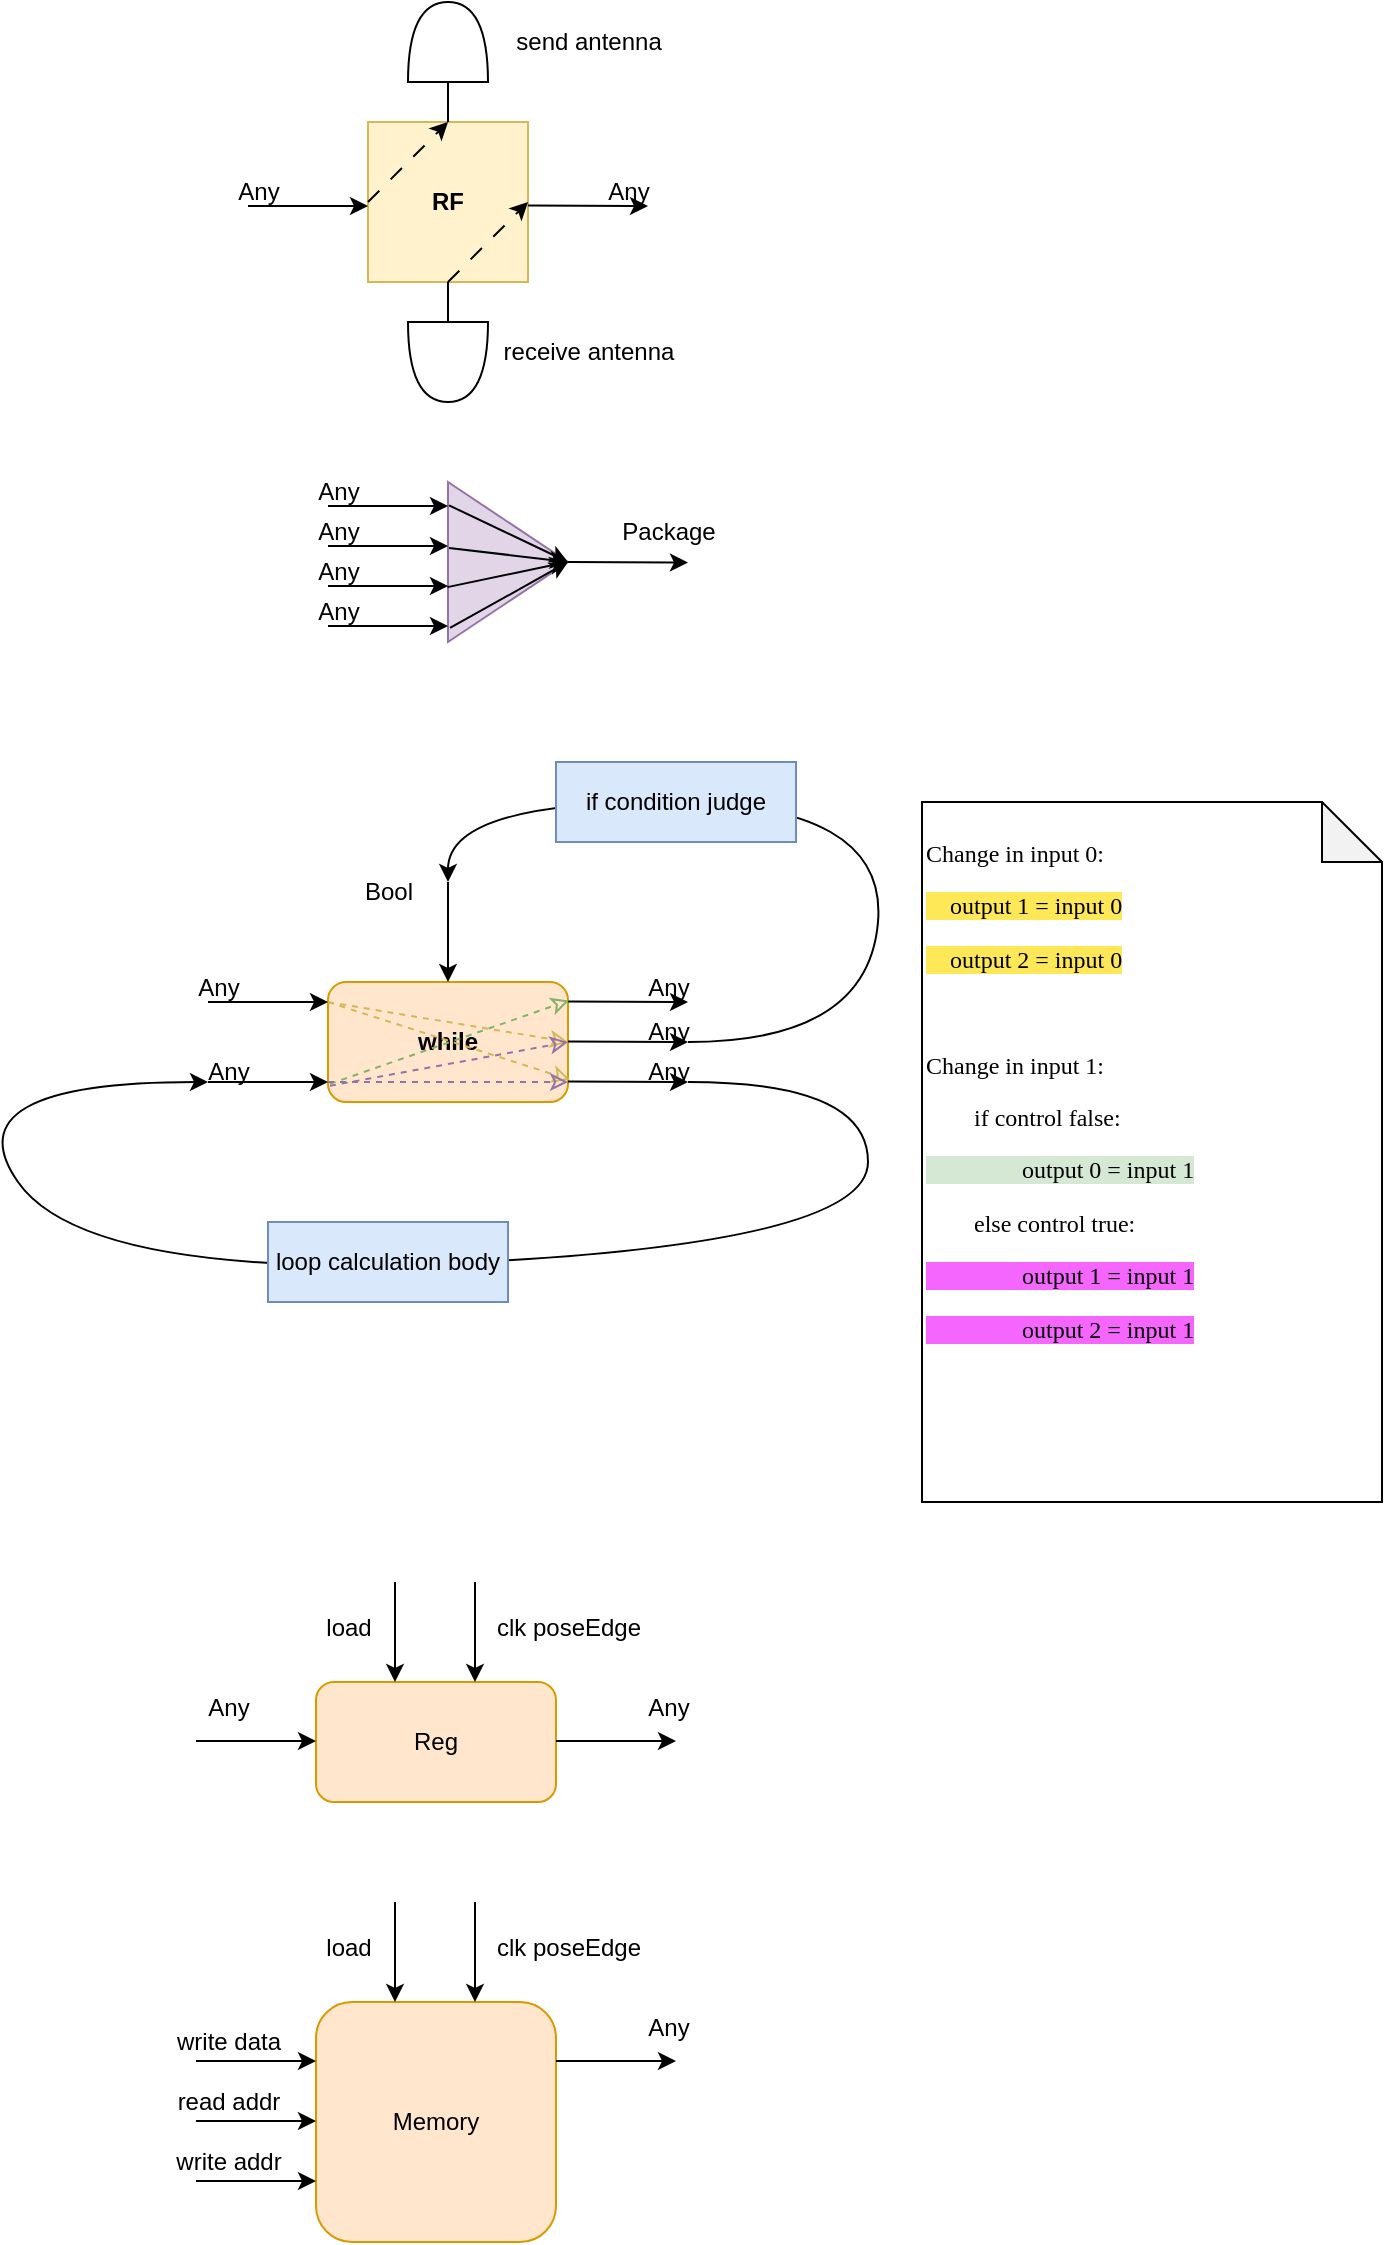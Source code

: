 <mxfile version="24.0.4" type="device">
  <diagram name="第 1 页" id="mylq63slfxLQx6wNypkX">
    <mxGraphModel dx="1562" dy="2078" grid="1" gridSize="10" guides="1" tooltips="1" connect="1" arrows="1" fold="1" page="1" pageScale="1" pageWidth="827" pageHeight="1169" math="0" shadow="0">
      <root>
        <mxCell id="0" />
        <mxCell id="1" parent="0" />
        <mxCell id="DjwsQ6T4ATZzyBEK2xcY-18" value="Any" style="text;html=1;align=center;verticalAlign=middle;resizable=0;points=[];autosize=1;strokeColor=none;fillColor=none;rotation=0;" parent="1" vertex="1">
          <mxGeometry x="230" y="340" width="40" height="30" as="geometry" />
        </mxCell>
        <mxCell id="DjwsQ6T4ATZzyBEK2xcY-17" value="Any" style="text;html=1;align=center;verticalAlign=middle;resizable=0;points=[];autosize=1;strokeColor=none;fillColor=none;rotation=0;" parent="1" vertex="1">
          <mxGeometry x="450" y="340" width="40" height="30" as="geometry" />
        </mxCell>
        <mxCell id="DjwsQ6T4ATZzyBEK2xcY-1" value="&lt;b&gt;while&lt;/b&gt;" style="rounded=1;whiteSpace=wrap;html=1;fillColor=#ffe6cc;strokeColor=#d79b00;" parent="1" vertex="1">
          <mxGeometry x="300" y="310" width="120" height="60" as="geometry" />
        </mxCell>
        <mxCell id="DjwsQ6T4ATZzyBEK2xcY-4" value="" style="edgeStyle=none;orthogonalLoop=1;jettySize=auto;html=1;rounded=0;" parent="1" edge="1">
          <mxGeometry width="100" relative="1" as="geometry">
            <mxPoint x="240" y="320" as="sourcePoint" />
            <mxPoint x="300" y="320" as="targetPoint" />
            <Array as="points" />
          </mxGeometry>
        </mxCell>
        <mxCell id="DjwsQ6T4ATZzyBEK2xcY-5" value="" style="edgeStyle=none;orthogonalLoop=1;jettySize=auto;html=1;rounded=0;" parent="1" edge="1">
          <mxGeometry width="100" relative="1" as="geometry">
            <mxPoint x="240" y="360" as="sourcePoint" />
            <mxPoint x="300" y="360" as="targetPoint" />
            <Array as="points" />
          </mxGeometry>
        </mxCell>
        <mxCell id="DjwsQ6T4ATZzyBEK2xcY-6" value="" style="edgeStyle=none;orthogonalLoop=1;jettySize=auto;html=1;rounded=0;entryX=0.5;entryY=0;entryDx=0;entryDy=0;" parent="1" target="DjwsQ6T4ATZzyBEK2xcY-1" edge="1">
          <mxGeometry width="100" relative="1" as="geometry">
            <mxPoint x="360" y="260" as="sourcePoint" />
            <mxPoint x="460" y="260" as="targetPoint" />
            <Array as="points" />
          </mxGeometry>
        </mxCell>
        <mxCell id="DjwsQ6T4ATZzyBEK2xcY-7" value="" style="edgeStyle=none;orthogonalLoop=1;jettySize=auto;html=1;rounded=0;" parent="1" edge="1">
          <mxGeometry width="100" relative="1" as="geometry">
            <mxPoint x="420" y="319.71" as="sourcePoint" />
            <mxPoint x="480" y="320" as="targetPoint" />
            <Array as="points" />
          </mxGeometry>
        </mxCell>
        <mxCell id="DjwsQ6T4ATZzyBEK2xcY-8" value="" style="edgeStyle=none;orthogonalLoop=1;jettySize=auto;html=1;rounded=0;" parent="1" edge="1">
          <mxGeometry width="100" relative="1" as="geometry">
            <mxPoint x="420" y="359.71" as="sourcePoint" />
            <mxPoint x="480" y="360" as="targetPoint" />
            <Array as="points" />
          </mxGeometry>
        </mxCell>
        <mxCell id="DjwsQ6T4ATZzyBEK2xcY-9" value="" style="edgeStyle=none;orthogonalLoop=1;jettySize=auto;html=1;rounded=0;" parent="1" edge="1">
          <mxGeometry width="100" relative="1" as="geometry">
            <mxPoint x="420" y="339.71" as="sourcePoint" />
            <mxPoint x="480" y="340" as="targetPoint" />
            <Array as="points" />
          </mxGeometry>
        </mxCell>
        <mxCell id="DjwsQ6T4ATZzyBEK2xcY-12" value="" style="curved=1;endArrow=classic;html=1;rounded=0;" parent="1" edge="1">
          <mxGeometry width="50" height="50" relative="1" as="geometry">
            <mxPoint x="480" y="340" as="sourcePoint" />
            <mxPoint x="360" y="260" as="targetPoint" />
            <Array as="points">
              <mxPoint x="570" y="340" />
              <mxPoint x="580" y="220" />
              <mxPoint x="360" y="220" />
            </Array>
          </mxGeometry>
        </mxCell>
        <mxCell id="DjwsQ6T4ATZzyBEK2xcY-14" value="if condition judge" style="rounded=0;whiteSpace=wrap;html=1;fillColor=#dae8fc;strokeColor=#6c8ebf;" parent="1" vertex="1">
          <mxGeometry x="414" y="200" width="120" height="40" as="geometry" />
        </mxCell>
        <mxCell id="DjwsQ6T4ATZzyBEK2xcY-15" value="Any" style="text;html=1;align=center;verticalAlign=middle;resizable=0;points=[];autosize=1;strokeColor=none;fillColor=none;" parent="1" vertex="1">
          <mxGeometry x="450" y="298" width="40" height="30" as="geometry" />
        </mxCell>
        <mxCell id="DjwsQ6T4ATZzyBEK2xcY-16" value="Any" style="text;html=1;align=center;verticalAlign=middle;resizable=0;points=[];autosize=1;strokeColor=none;fillColor=none;" parent="1" vertex="1">
          <mxGeometry x="450" y="320" width="40" height="30" as="geometry" />
        </mxCell>
        <mxCell id="DjwsQ6T4ATZzyBEK2xcY-19" value="Any" style="text;html=1;align=center;verticalAlign=middle;resizable=0;points=[];autosize=1;strokeColor=none;fillColor=none;" parent="1" vertex="1">
          <mxGeometry x="225" y="298" width="40" height="30" as="geometry" />
        </mxCell>
        <mxCell id="DjwsQ6T4ATZzyBEK2xcY-21" value="" style="curved=1;endArrow=classic;html=1;rounded=0;" parent="1" edge="1">
          <mxGeometry width="50" height="50" relative="1" as="geometry">
            <mxPoint x="480" y="360" as="sourcePoint" />
            <mxPoint x="240" y="360" as="targetPoint" />
            <Array as="points">
              <mxPoint x="570" y="360" />
              <mxPoint x="570" y="440" />
              <mxPoint x="180" y="460" />
              <mxPoint x="110" y="360" />
            </Array>
          </mxGeometry>
        </mxCell>
        <mxCell id="DjwsQ6T4ATZzyBEK2xcY-23" value="loop calculation body" style="rounded=0;whiteSpace=wrap;html=1;fillColor=#dae8fc;strokeColor=#6c8ebf;" parent="1" vertex="1">
          <mxGeometry x="270" y="430" width="120" height="40" as="geometry" />
        </mxCell>
        <mxCell id="DjwsQ6T4ATZzyBEK2xcY-25" value="&lt;b&gt;RF&lt;/b&gt;" style="whiteSpace=wrap;html=1;aspect=fixed;fillColor=#fff2cc;strokeColor=#d6b656;" parent="1" vertex="1">
          <mxGeometry x="320" y="-120" width="80" height="80" as="geometry" />
        </mxCell>
        <mxCell id="DjwsQ6T4ATZzyBEK2xcY-26" value="" style="edgeStyle=none;orthogonalLoop=1;jettySize=auto;html=1;rounded=0;" parent="1" edge="1">
          <mxGeometry width="100" relative="1" as="geometry">
            <mxPoint x="260" y="-78" as="sourcePoint" />
            <mxPoint x="320" y="-78" as="targetPoint" />
            <Array as="points" />
          </mxGeometry>
        </mxCell>
        <mxCell id="DjwsQ6T4ATZzyBEK2xcY-27" value="Any" style="text;html=1;align=center;verticalAlign=middle;resizable=0;points=[];autosize=1;strokeColor=none;fillColor=none;" parent="1" vertex="1">
          <mxGeometry x="245" y="-100" width="40" height="30" as="geometry" />
        </mxCell>
        <mxCell id="DjwsQ6T4ATZzyBEK2xcY-29" value="" style="edgeStyle=none;orthogonalLoop=1;jettySize=auto;html=1;rounded=0;" parent="1" edge="1">
          <mxGeometry width="100" relative="1" as="geometry">
            <mxPoint x="400" y="-78.29" as="sourcePoint" />
            <mxPoint x="460" y="-78" as="targetPoint" />
            <Array as="points" />
          </mxGeometry>
        </mxCell>
        <mxCell id="DjwsQ6T4ATZzyBEK2xcY-30" value="Any" style="text;html=1;align=center;verticalAlign=middle;resizable=0;points=[];autosize=1;strokeColor=none;fillColor=none;" parent="1" vertex="1">
          <mxGeometry x="430" y="-100" width="40" height="30" as="geometry" />
        </mxCell>
        <mxCell id="DjwsQ6T4ATZzyBEK2xcY-31" value="" style="endArrow=classic;html=1;rounded=0;entryX=0.5;entryY=0;entryDx=0;entryDy=0;dashed=1;dashPattern=8 8;" parent="1" target="DjwsQ6T4ATZzyBEK2xcY-25" edge="1">
          <mxGeometry width="50" height="50" relative="1" as="geometry">
            <mxPoint x="320" y="-80" as="sourcePoint" />
            <mxPoint x="370" y="-130" as="targetPoint" />
          </mxGeometry>
        </mxCell>
        <mxCell id="DjwsQ6T4ATZzyBEK2xcY-32" value="" style="endArrow=classic;html=1;rounded=0;entryX=0.5;entryY=0;entryDx=0;entryDy=0;dashed=1;dashPattern=8 8;" parent="1" edge="1">
          <mxGeometry width="50" height="50" relative="1" as="geometry">
            <mxPoint x="360" y="-40" as="sourcePoint" />
            <mxPoint x="400" y="-80" as="targetPoint" />
          </mxGeometry>
        </mxCell>
        <mxCell id="DjwsQ6T4ATZzyBEK2xcY-34" value="" style="shape=or;whiteSpace=wrap;html=1;rotation=-90;" parent="1" vertex="1">
          <mxGeometry x="340" y="-180" width="40" height="40" as="geometry" />
        </mxCell>
        <mxCell id="DjwsQ6T4ATZzyBEK2xcY-35" value="" style="shape=or;whiteSpace=wrap;html=1;rotation=90;" parent="1" vertex="1">
          <mxGeometry x="340" y="-20" width="40" height="40" as="geometry" />
        </mxCell>
        <mxCell id="DjwsQ6T4ATZzyBEK2xcY-36" value="" style="endArrow=none;html=1;rounded=0;entryX=0;entryY=0.5;entryDx=0;entryDy=0;entryPerimeter=0;" parent="1" target="DjwsQ6T4ATZzyBEK2xcY-34" edge="1">
          <mxGeometry width="50" height="50" relative="1" as="geometry">
            <mxPoint x="360" y="-120" as="sourcePoint" />
            <mxPoint x="450" y="-110" as="targetPoint" />
          </mxGeometry>
        </mxCell>
        <mxCell id="DjwsQ6T4ATZzyBEK2xcY-37" value="" style="endArrow=none;html=1;rounded=0;exitX=0;exitY=0.5;exitDx=0;exitDy=0;exitPerimeter=0;entryX=0.5;entryY=1;entryDx=0;entryDy=0;" parent="1" source="DjwsQ6T4ATZzyBEK2xcY-35" target="DjwsQ6T4ATZzyBEK2xcY-25" edge="1">
          <mxGeometry width="50" height="50" relative="1" as="geometry">
            <mxPoint x="400" y="-60" as="sourcePoint" />
            <mxPoint x="450" y="-110" as="targetPoint" />
          </mxGeometry>
        </mxCell>
        <mxCell id="DjwsQ6T4ATZzyBEK2xcY-38" value="send&amp;nbsp;antenna" style="text;html=1;align=center;verticalAlign=middle;resizable=0;points=[];autosize=1;strokeColor=none;fillColor=none;" parent="1" vertex="1">
          <mxGeometry x="380" y="-175" width="100" height="30" as="geometry" />
        </mxCell>
        <mxCell id="DjwsQ6T4ATZzyBEK2xcY-39" value="receive antenna" style="text;html=1;align=center;verticalAlign=middle;resizable=0;points=[];autosize=1;strokeColor=none;fillColor=none;" parent="1" vertex="1">
          <mxGeometry x="375" y="-20" width="110" height="30" as="geometry" />
        </mxCell>
        <mxCell id="DjwsQ6T4ATZzyBEK2xcY-40" value="" style="triangle;whiteSpace=wrap;html=1;fillColor=#e1d5e7;strokeColor=#9673a6;" parent="1" vertex="1">
          <mxGeometry x="360" y="60" width="60" height="80" as="geometry" />
        </mxCell>
        <mxCell id="DjwsQ6T4ATZzyBEK2xcY-41" value="" style="edgeStyle=none;orthogonalLoop=1;jettySize=auto;html=1;rounded=0;" parent="1" edge="1">
          <mxGeometry width="100" relative="1" as="geometry">
            <mxPoint x="300" y="72" as="sourcePoint" />
            <mxPoint x="360" y="72" as="targetPoint" />
            <Array as="points" />
          </mxGeometry>
        </mxCell>
        <mxCell id="DjwsQ6T4ATZzyBEK2xcY-42" value="Any" style="text;html=1;align=center;verticalAlign=middle;resizable=0;points=[];autosize=1;strokeColor=none;fillColor=none;" parent="1" vertex="1">
          <mxGeometry x="285" y="50" width="40" height="30" as="geometry" />
        </mxCell>
        <mxCell id="DjwsQ6T4ATZzyBEK2xcY-43" value="" style="edgeStyle=none;orthogonalLoop=1;jettySize=auto;html=1;rounded=0;" parent="1" edge="1">
          <mxGeometry width="100" relative="1" as="geometry">
            <mxPoint x="300" y="92" as="sourcePoint" />
            <mxPoint x="360" y="92" as="targetPoint" />
            <Array as="points" />
          </mxGeometry>
        </mxCell>
        <mxCell id="DjwsQ6T4ATZzyBEK2xcY-44" value="Any" style="text;html=1;align=center;verticalAlign=middle;resizable=0;points=[];autosize=1;strokeColor=none;fillColor=none;" parent="1" vertex="1">
          <mxGeometry x="285" y="70" width="40" height="30" as="geometry" />
        </mxCell>
        <mxCell id="DjwsQ6T4ATZzyBEK2xcY-45" value="" style="edgeStyle=none;orthogonalLoop=1;jettySize=auto;html=1;rounded=0;" parent="1" edge="1">
          <mxGeometry width="100" relative="1" as="geometry">
            <mxPoint x="300" y="112" as="sourcePoint" />
            <mxPoint x="360" y="112" as="targetPoint" />
            <Array as="points" />
          </mxGeometry>
        </mxCell>
        <mxCell id="DjwsQ6T4ATZzyBEK2xcY-46" value="Any" style="text;html=1;align=center;verticalAlign=middle;resizable=0;points=[];autosize=1;strokeColor=none;fillColor=none;" parent="1" vertex="1">
          <mxGeometry x="285" y="90" width="40" height="30" as="geometry" />
        </mxCell>
        <mxCell id="DjwsQ6T4ATZzyBEK2xcY-47" value="" style="edgeStyle=none;orthogonalLoop=1;jettySize=auto;html=1;rounded=0;" parent="1" edge="1">
          <mxGeometry width="100" relative="1" as="geometry">
            <mxPoint x="300" y="132" as="sourcePoint" />
            <mxPoint x="360" y="132" as="targetPoint" />
            <Array as="points" />
          </mxGeometry>
        </mxCell>
        <mxCell id="DjwsQ6T4ATZzyBEK2xcY-48" value="Any" style="text;html=1;align=center;verticalAlign=middle;resizable=0;points=[];autosize=1;strokeColor=none;fillColor=none;" parent="1" vertex="1">
          <mxGeometry x="285" y="110" width="40" height="30" as="geometry" />
        </mxCell>
        <mxCell id="DjwsQ6T4ATZzyBEK2xcY-49" value="" style="endArrow=classic;html=1;rounded=0;exitX=0.009;exitY=0.146;exitDx=0;exitDy=0;exitPerimeter=0;entryX=1;entryY=0.5;entryDx=0;entryDy=0;" parent="1" source="DjwsQ6T4ATZzyBEK2xcY-40" target="DjwsQ6T4ATZzyBEK2xcY-40" edge="1">
          <mxGeometry width="50" height="50" relative="1" as="geometry">
            <mxPoint x="350" y="120" as="sourcePoint" />
            <mxPoint x="400" y="70" as="targetPoint" />
          </mxGeometry>
        </mxCell>
        <mxCell id="DjwsQ6T4ATZzyBEK2xcY-50" value="" style="endArrow=classic;html=1;rounded=0;exitX=0.009;exitY=0.412;exitDx=0;exitDy=0;exitPerimeter=0;" parent="1" source="DjwsQ6T4ATZzyBEK2xcY-40" edge="1">
          <mxGeometry width="50" height="50" relative="1" as="geometry">
            <mxPoint x="371" y="82" as="sourcePoint" />
            <mxPoint x="420" y="100" as="targetPoint" />
          </mxGeometry>
        </mxCell>
        <mxCell id="DjwsQ6T4ATZzyBEK2xcY-51" value="" style="endArrow=classic;html=1;rounded=0;exitX=-0.005;exitY=0.657;exitDx=0;exitDy=0;exitPerimeter=0;entryX=1;entryY=0.5;entryDx=0;entryDy=0;" parent="1" source="DjwsQ6T4ATZzyBEK2xcY-40" target="DjwsQ6T4ATZzyBEK2xcY-40" edge="1">
          <mxGeometry width="50" height="50" relative="1" as="geometry">
            <mxPoint x="381" y="92" as="sourcePoint" />
            <mxPoint x="440" y="120" as="targetPoint" />
          </mxGeometry>
        </mxCell>
        <mxCell id="DjwsQ6T4ATZzyBEK2xcY-52" value="" style="endArrow=classic;html=1;rounded=0;exitX=0.017;exitY=0.912;exitDx=0;exitDy=0;exitPerimeter=0;entryX=1;entryY=0.5;entryDx=0;entryDy=0;" parent="1" source="DjwsQ6T4ATZzyBEK2xcY-40" target="DjwsQ6T4ATZzyBEK2xcY-40" edge="1">
          <mxGeometry width="50" height="50" relative="1" as="geometry">
            <mxPoint x="391" y="102" as="sourcePoint" />
            <mxPoint x="450" y="130" as="targetPoint" />
          </mxGeometry>
        </mxCell>
        <mxCell id="DjwsQ6T4ATZzyBEK2xcY-53" value="" style="edgeStyle=none;orthogonalLoop=1;jettySize=auto;html=1;rounded=0;" parent="1" edge="1">
          <mxGeometry width="100" relative="1" as="geometry">
            <mxPoint x="420" y="100.0" as="sourcePoint" />
            <mxPoint x="480" y="100.29" as="targetPoint" />
            <Array as="points" />
          </mxGeometry>
        </mxCell>
        <mxCell id="DjwsQ6T4ATZzyBEK2xcY-54" value="Package" style="text;html=1;align=center;verticalAlign=middle;resizable=0;points=[];autosize=1;strokeColor=none;fillColor=none;" parent="1" vertex="1">
          <mxGeometry x="435" y="70" width="70" height="30" as="geometry" />
        </mxCell>
        <mxCell id="DjwsQ6T4ATZzyBEK2xcY-56" value="Bool" style="text;html=1;align=center;verticalAlign=middle;resizable=0;points=[];autosize=1;strokeColor=none;fillColor=none;" parent="1" vertex="1">
          <mxGeometry x="305" y="250" width="50" height="30" as="geometry" />
        </mxCell>
        <mxCell id="DjwsQ6T4ATZzyBEK2xcY-57" value="" style="endArrow=classic;dashed=1;html=1;rounded=0;exitX=0.001;exitY=0.168;exitDx=0;exitDy=0;exitPerimeter=0;entryX=1;entryY=0.5;entryDx=0;entryDy=0;endFill=0;fillColor=#fff2cc;strokeColor=#d6b656;" parent="1" source="DjwsQ6T4ATZzyBEK2xcY-1" target="DjwsQ6T4ATZzyBEK2xcY-1" edge="1">
          <mxGeometry width="50" height="50" relative="1" as="geometry">
            <mxPoint x="350" y="390" as="sourcePoint" />
            <mxPoint x="400" y="340" as="targetPoint" />
          </mxGeometry>
        </mxCell>
        <mxCell id="DjwsQ6T4ATZzyBEK2xcY-58" value="" style="endArrow=classic;dashed=1;html=1;rounded=0;exitX=0;exitY=0.167;exitDx=0;exitDy=0;exitPerimeter=0;entryX=1.008;entryY=0.814;entryDx=0;entryDy=0;entryPerimeter=0;endFill=0;fillColor=#fff2cc;strokeColor=#d6b656;" parent="1" source="DjwsQ6T4ATZzyBEK2xcY-1" target="DjwsQ6T4ATZzyBEK2xcY-1" edge="1">
          <mxGeometry width="50" height="50" relative="1" as="geometry">
            <mxPoint x="310" y="330" as="sourcePoint" />
            <mxPoint x="430" y="350" as="targetPoint" />
          </mxGeometry>
        </mxCell>
        <mxCell id="DjwsQ6T4ATZzyBEK2xcY-59" value="" style="endArrow=classic;dashed=1;html=1;rounded=0;exitX=0.008;exitY=0.849;exitDx=0;exitDy=0;exitPerimeter=0;entryX=1.004;entryY=0.154;entryDx=0;entryDy=0;entryPerimeter=0;endFill=0;fillColor=#d5e8d4;strokeColor=#82b366;" parent="1" source="DjwsQ6T4ATZzyBEK2xcY-1" target="DjwsQ6T4ATZzyBEK2xcY-1" edge="1">
          <mxGeometry width="50" height="50" relative="1" as="geometry">
            <mxPoint x="310" y="330" as="sourcePoint" />
            <mxPoint x="431" y="369" as="targetPoint" />
          </mxGeometry>
        </mxCell>
        <mxCell id="DjwsQ6T4ATZzyBEK2xcY-60" value="" style="endArrow=classic;dashed=1;html=1;rounded=0;exitX=0.008;exitY=0.865;exitDx=0;exitDy=0;exitPerimeter=0;entryX=1;entryY=0.5;entryDx=0;entryDy=0;endFill=0;fillColor=#e1d5e7;strokeColor=#9673a6;" parent="1" source="DjwsQ6T4ATZzyBEK2xcY-1" target="DjwsQ6T4ATZzyBEK2xcY-1" edge="1">
          <mxGeometry width="50" height="50" relative="1" as="geometry">
            <mxPoint x="311" y="371" as="sourcePoint" />
            <mxPoint x="430" y="329" as="targetPoint" />
          </mxGeometry>
        </mxCell>
        <mxCell id="DjwsQ6T4ATZzyBEK2xcY-61" value="" style="endArrow=classic;dashed=1;html=1;rounded=0;exitX=0;exitY=0.833;exitDx=0;exitDy=0;exitPerimeter=0;endFill=0;fillColor=#e1d5e7;strokeColor=#9673a6;" parent="1" source="DjwsQ6T4ATZzyBEK2xcY-1" edge="1">
          <mxGeometry width="50" height="50" relative="1" as="geometry">
            <mxPoint x="311" y="372" as="sourcePoint" />
            <mxPoint x="420" y="360" as="targetPoint" />
          </mxGeometry>
        </mxCell>
        <mxCell id="DjwsQ6T4ATZzyBEK2xcY-62" value="&lt;p&gt;&lt;span style=&quot;background-color: initial;&quot;&gt;Change in input 0:&lt;/span&gt;&lt;/p&gt;&lt;p&gt;&lt;span style=&quot;background-color: rgb(254, 232, 88);&quot;&gt;&lt;span style=&quot;&quot;&gt;&lt;span style=&quot;white-space: pre;&quot;&gt;&amp;nbsp;&amp;nbsp;&amp;nbsp;&amp;nbsp;&lt;/span&gt;&lt;/span&gt;output 1 = input 0&lt;/span&gt;&lt;/p&gt;&lt;p&gt;&lt;span style=&quot;background-color: rgb(254, 232, 88);&quot;&gt;&lt;span style=&quot;&quot;&gt;&lt;span style=&quot;white-space: pre;&quot;&gt;&amp;nbsp;&amp;nbsp;&amp;nbsp;&amp;nbsp;&lt;/span&gt;&lt;/span&gt;output 2 = input 0&lt;/span&gt;&lt;/p&gt;&lt;p&gt;&lt;span style=&quot;&quot;&gt;&lt;br&gt;&lt;/span&gt;&lt;/p&gt;&lt;p&gt;&lt;span style=&quot;&quot;&gt;Change in input 1:&lt;/span&gt;&lt;/p&gt;&lt;p&gt;&lt;span style=&quot;white-space: pre;&quot;&gt;&#x9;&lt;/span&gt;if control false:&lt;span style=&quot;&quot;&gt;&lt;span style=&quot;background-color: rgb(93, 255, 82);&quot;&gt;&lt;br&gt;&lt;/span&gt;&lt;/span&gt;&lt;/p&gt;&lt;p&gt;&lt;span style=&quot;background-color: rgb(213, 232, 212);&quot;&gt;&lt;span style=&quot;white-space: pre;&quot;&gt;&#x9;&lt;/span&gt;&lt;span style=&quot;white-space: pre;&quot;&gt;&#x9;&lt;/span&gt;output 0 = input 1&lt;/span&gt;&lt;br&gt;&lt;/p&gt;&lt;p&gt;&lt;span style=&quot;&quot;&gt;&lt;span style=&quot;&quot;&gt;&lt;span style=&quot;white-space: pre;&quot;&gt;&amp;nbsp;&amp;nbsp;&amp;nbsp;&amp;nbsp;&lt;span style=&quot;white-space: pre;&quot;&gt;&#x9;&lt;/span&gt;&lt;/span&gt;&lt;/span&gt;else control true:&lt;br&gt;&lt;/span&gt;&lt;/p&gt;&lt;p&gt;&lt;span style=&quot;background-color: rgb(245, 102, 255);&quot;&gt;&lt;span style=&quot;&quot;&gt;&lt;span style=&quot;white-space: pre;&quot;&gt;&amp;nbsp;&amp;nbsp;&amp;nbsp;&amp;nbsp;&lt;/span&gt;&lt;/span&gt;&lt;span style=&quot;&quot;&gt;&lt;span style=&quot;white-space: pre;&quot;&gt;&amp;nbsp;&amp;nbsp;&amp;nbsp;&amp;nbsp;&lt;span style=&quot;white-space: pre;&quot;&gt;&#x9;&lt;/span&gt;&lt;/span&gt;&lt;/span&gt;output 1 = input 1&lt;br&gt;&lt;/span&gt;&lt;/p&gt;&lt;p&gt;&lt;span style=&quot;background-color: rgb(245, 102, 255);&quot;&gt;&lt;span style=&quot;&quot;&gt;&lt;span style=&quot;white-space: pre;&quot;&gt;&amp;nbsp;&amp;nbsp;&amp;nbsp;&amp;nbsp;&lt;/span&gt;&lt;/span&gt;&lt;span style=&quot;&quot;&gt;&lt;span style=&quot;white-space: pre;&quot;&gt;&amp;nbsp;&amp;nbsp;&amp;nbsp;&amp;nbsp;&lt;span style=&quot;white-space: pre;&quot;&gt;&#x9;&lt;/span&gt;&lt;/span&gt;&lt;/span&gt;output 2 = input 1&lt;/span&gt;&lt;br&gt;&lt;/p&gt;" style="shape=note;whiteSpace=wrap;html=1;backgroundOutline=1;darkOpacity=0.05;align=left;verticalAlign=top;fontFamily=Comic Sans MS;" parent="1" vertex="1">
          <mxGeometry x="597" y="220" width="230" height="350" as="geometry" />
        </mxCell>
        <mxCell id="y9c4D-zy5b7rO7ox62vo-1" value="Reg" style="rounded=1;whiteSpace=wrap;html=1;fillColor=#ffe6cc;strokeColor=#d79b00;" parent="1" vertex="1">
          <mxGeometry x="294" y="660" width="120" height="60" as="geometry" />
        </mxCell>
        <mxCell id="y9c4D-zy5b7rO7ox62vo-2" value="" style="edgeStyle=none;orthogonalLoop=1;jettySize=auto;html=1;rounded=0;entryX=0.5;entryY=0;entryDx=0;entryDy=0;" parent="1" edge="1">
          <mxGeometry width="100" relative="1" as="geometry">
            <mxPoint x="373.5" y="610" as="sourcePoint" />
            <mxPoint x="373.5" y="660" as="targetPoint" />
            <Array as="points" />
          </mxGeometry>
        </mxCell>
        <mxCell id="y9c4D-zy5b7rO7ox62vo-3" value="" style="edgeStyle=none;orthogonalLoop=1;jettySize=auto;html=1;rounded=0;" parent="1" edge="1">
          <mxGeometry width="100" relative="1" as="geometry">
            <mxPoint x="234" y="689.5" as="sourcePoint" />
            <mxPoint x="294" y="689.5" as="targetPoint" />
            <Array as="points" />
          </mxGeometry>
        </mxCell>
        <mxCell id="y9c4D-zy5b7rO7ox62vo-4" value="" style="edgeStyle=none;orthogonalLoop=1;jettySize=auto;html=1;rounded=0;" parent="1" edge="1">
          <mxGeometry width="100" relative="1" as="geometry">
            <mxPoint x="414" y="689.5" as="sourcePoint" />
            <mxPoint x="474" y="689.5" as="targetPoint" />
            <Array as="points" />
          </mxGeometry>
        </mxCell>
        <mxCell id="y9c4D-zy5b7rO7ox62vo-6" value="clk poseEdge" style="text;html=1;align=center;verticalAlign=middle;resizable=0;points=[];autosize=1;strokeColor=none;fillColor=none;" parent="1" vertex="1">
          <mxGeometry x="370" y="618" width="100" height="30" as="geometry" />
        </mxCell>
        <mxCell id="y9c4D-zy5b7rO7ox62vo-7" value="Any" style="text;html=1;align=center;verticalAlign=middle;resizable=0;points=[];autosize=1;strokeColor=none;fillColor=none;" parent="1" vertex="1">
          <mxGeometry x="230" y="658" width="40" height="30" as="geometry" />
        </mxCell>
        <mxCell id="y9c4D-zy5b7rO7ox62vo-8" value="Any" style="text;html=1;align=center;verticalAlign=middle;resizable=0;points=[];autosize=1;strokeColor=none;fillColor=none;" parent="1" vertex="1">
          <mxGeometry x="450" y="658" width="40" height="30" as="geometry" />
        </mxCell>
        <mxCell id="buN1Cu8FsJj_hYBcr996-1" value="" style="edgeStyle=none;orthogonalLoop=1;jettySize=auto;html=1;rounded=0;entryX=0.5;entryY=0;entryDx=0;entryDy=0;" edge="1" parent="1">
          <mxGeometry width="100" relative="1" as="geometry">
            <mxPoint x="333.5" y="610" as="sourcePoint" />
            <mxPoint x="333.5" y="660" as="targetPoint" />
            <Array as="points" />
          </mxGeometry>
        </mxCell>
        <mxCell id="buN1Cu8FsJj_hYBcr996-2" value="load" style="text;html=1;align=center;verticalAlign=middle;resizable=0;points=[];autosize=1;strokeColor=none;fillColor=none;" vertex="1" parent="1">
          <mxGeometry x="285" y="618" width="50" height="30" as="geometry" />
        </mxCell>
        <mxCell id="buN1Cu8FsJj_hYBcr996-4" value="Memory" style="rounded=1;whiteSpace=wrap;html=1;fillColor=#ffe6cc;strokeColor=#d79b00;" vertex="1" parent="1">
          <mxGeometry x="294" y="820" width="120" height="120" as="geometry" />
        </mxCell>
        <mxCell id="buN1Cu8FsJj_hYBcr996-5" value="" style="edgeStyle=none;orthogonalLoop=1;jettySize=auto;html=1;rounded=0;entryX=0.5;entryY=0;entryDx=0;entryDy=0;" edge="1" parent="1">
          <mxGeometry width="100" relative="1" as="geometry">
            <mxPoint x="373.5" y="770" as="sourcePoint" />
            <mxPoint x="373.5" y="820" as="targetPoint" />
            <Array as="points" />
          </mxGeometry>
        </mxCell>
        <mxCell id="buN1Cu8FsJj_hYBcr996-6" value="" style="edgeStyle=none;orthogonalLoop=1;jettySize=auto;html=1;rounded=0;" edge="1" parent="1">
          <mxGeometry width="100" relative="1" as="geometry">
            <mxPoint x="234" y="849.5" as="sourcePoint" />
            <mxPoint x="294" y="849.5" as="targetPoint" />
            <Array as="points" />
          </mxGeometry>
        </mxCell>
        <mxCell id="buN1Cu8FsJj_hYBcr996-7" value="" style="edgeStyle=none;orthogonalLoop=1;jettySize=auto;html=1;rounded=0;" edge="1" parent="1">
          <mxGeometry width="100" relative="1" as="geometry">
            <mxPoint x="414" y="849.5" as="sourcePoint" />
            <mxPoint x="474" y="849.5" as="targetPoint" />
            <Array as="points" />
          </mxGeometry>
        </mxCell>
        <mxCell id="buN1Cu8FsJj_hYBcr996-8" value="clk poseEdge" style="text;html=1;align=center;verticalAlign=middle;resizable=0;points=[];autosize=1;strokeColor=none;fillColor=none;" vertex="1" parent="1">
          <mxGeometry x="370" y="778" width="100" height="30" as="geometry" />
        </mxCell>
        <mxCell id="buN1Cu8FsJj_hYBcr996-9" value="write data" style="text;html=1;align=center;verticalAlign=middle;resizable=0;points=[];autosize=1;strokeColor=none;fillColor=none;" vertex="1" parent="1">
          <mxGeometry x="210" y="825" width="80" height="30" as="geometry" />
        </mxCell>
        <mxCell id="buN1Cu8FsJj_hYBcr996-10" value="Any" style="text;html=1;align=center;verticalAlign=middle;resizable=0;points=[];autosize=1;strokeColor=none;fillColor=none;" vertex="1" parent="1">
          <mxGeometry x="450" y="818" width="40" height="30" as="geometry" />
        </mxCell>
        <mxCell id="buN1Cu8FsJj_hYBcr996-11" value="" style="edgeStyle=none;orthogonalLoop=1;jettySize=auto;html=1;rounded=0;entryX=0.5;entryY=0;entryDx=0;entryDy=0;" edge="1" parent="1">
          <mxGeometry width="100" relative="1" as="geometry">
            <mxPoint x="333.5" y="770" as="sourcePoint" />
            <mxPoint x="333.5" y="820" as="targetPoint" />
            <Array as="points" />
          </mxGeometry>
        </mxCell>
        <mxCell id="buN1Cu8FsJj_hYBcr996-12" value="load" style="text;html=1;align=center;verticalAlign=middle;resizable=0;points=[];autosize=1;strokeColor=none;fillColor=none;" vertex="1" parent="1">
          <mxGeometry x="285" y="778" width="50" height="30" as="geometry" />
        </mxCell>
        <mxCell id="buN1Cu8FsJj_hYBcr996-13" value="" style="edgeStyle=none;orthogonalLoop=1;jettySize=auto;html=1;rounded=0;" edge="1" parent="1">
          <mxGeometry width="100" relative="1" as="geometry">
            <mxPoint x="234" y="879.5" as="sourcePoint" />
            <mxPoint x="294" y="879.5" as="targetPoint" />
            <Array as="points" />
          </mxGeometry>
        </mxCell>
        <mxCell id="buN1Cu8FsJj_hYBcr996-14" value="read addr" style="text;html=1;align=center;verticalAlign=middle;resizable=0;points=[];autosize=1;strokeColor=none;fillColor=none;" vertex="1" parent="1">
          <mxGeometry x="215" y="855" width="70" height="30" as="geometry" />
        </mxCell>
        <mxCell id="buN1Cu8FsJj_hYBcr996-15" value="" style="edgeStyle=none;orthogonalLoop=1;jettySize=auto;html=1;rounded=0;" edge="1" parent="1">
          <mxGeometry width="100" relative="1" as="geometry">
            <mxPoint x="234" y="909.5" as="sourcePoint" />
            <mxPoint x="294" y="909.5" as="targetPoint" />
            <Array as="points" />
          </mxGeometry>
        </mxCell>
        <mxCell id="buN1Cu8FsJj_hYBcr996-16" value="write&lt;span style=&quot;background-color: initial;&quot;&gt;&amp;nbsp;addr&lt;/span&gt;" style="text;html=1;align=center;verticalAlign=middle;resizable=0;points=[];autosize=1;strokeColor=none;fillColor=none;" vertex="1" parent="1">
          <mxGeometry x="210" y="885" width="80" height="30" as="geometry" />
        </mxCell>
      </root>
    </mxGraphModel>
  </diagram>
</mxfile>
